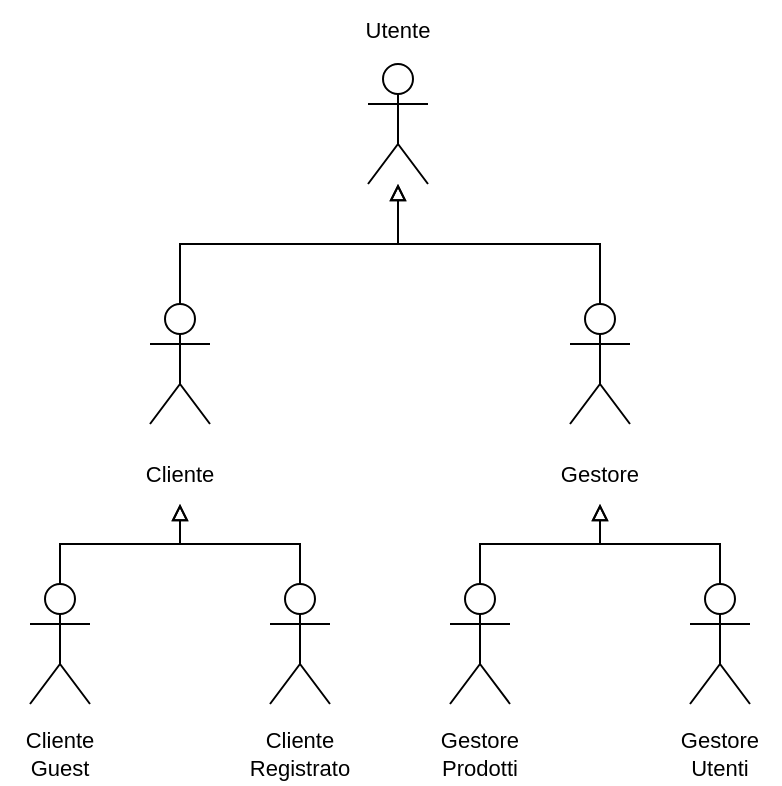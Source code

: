 <mxfile version="20.6.2" type="device"><diagram id="7bdWMwEeSkAwvYi8NZTL" name="Pagina-1"><mxGraphModel dx="813" dy="477" grid="1" gridSize="10" guides="1" tooltips="1" connect="1" arrows="1" fold="1" page="1" pageScale="1" pageWidth="1654" pageHeight="1169" math="0" shadow="0"><root><mxCell id="0"/><mxCell id="1" parent="0"/><mxCell id="g0pJxegGFpkU-gxWg3Uo-45" value="" style="group" parent="1" vertex="1" connectable="0"><mxGeometry x="859" y="488" width="60" height="92" as="geometry"/></mxCell><mxCell id="g0pJxegGFpkU-gxWg3Uo-35" value="" style="shape=umlActor;verticalLabelPosition=bottom;verticalAlign=top;html=1;outlineConnect=0;" parent="g0pJxegGFpkU-gxWg3Uo-45" vertex="1"><mxGeometry x="15" y="32" width="30" height="60" as="geometry"/></mxCell><mxCell id="g0pJxegGFpkU-gxWg3Uo-41" value="Utente" style="text;html=1;strokeColor=none;fillColor=none;align=center;verticalAlign=middle;whiteSpace=wrap;rounded=0;fontSize=11;" parent="g0pJxegGFpkU-gxWg3Uo-45" vertex="1"><mxGeometry width="60" height="30" as="geometry"/></mxCell><mxCell id="g0pJxegGFpkU-gxWg3Uo-56" value="" style="group" parent="1" vertex="1" connectable="0"><mxGeometry x="750" y="640" width="60" height="100" as="geometry"/></mxCell><mxCell id="g0pJxegGFpkU-gxWg3Uo-54" value="" style="shape=umlActor;verticalLabelPosition=bottom;verticalAlign=top;html=1;outlineConnect=0;" parent="g0pJxegGFpkU-gxWg3Uo-56" vertex="1"><mxGeometry x="15" width="30" height="60" as="geometry"/></mxCell><mxCell id="g0pJxegGFpkU-gxWg3Uo-55" value="Cliente" style="text;html=1;strokeColor=none;fillColor=none;align=center;verticalAlign=middle;whiteSpace=wrap;rounded=0;fontSize=11;" parent="g0pJxegGFpkU-gxWg3Uo-56" vertex="1"><mxGeometry y="70" width="60" height="30" as="geometry"/></mxCell><mxCell id="g0pJxegGFpkU-gxWg3Uo-57" style="edgeStyle=orthogonalEdgeStyle;rounded=0;orthogonalLoop=1;jettySize=auto;html=1;exitX=0.5;exitY=0;exitDx=0;exitDy=0;exitPerimeter=0;fontSize=11;startArrow=none;startFill=0;endArrow=block;endFill=0;" parent="1" source="g0pJxegGFpkU-gxWg3Uo-54" target="g0pJxegGFpkU-gxWg3Uo-35" edge="1"><mxGeometry relative="1" as="geometry"/></mxCell><mxCell id="g0pJxegGFpkU-gxWg3Uo-58" value="" style="group" parent="1" vertex="1" connectable="0"><mxGeometry x="960" y="640" width="60" height="100" as="geometry"/></mxCell><mxCell id="g0pJxegGFpkU-gxWg3Uo-59" value="" style="shape=umlActor;verticalLabelPosition=bottom;verticalAlign=top;html=1;outlineConnect=0;" parent="g0pJxegGFpkU-gxWg3Uo-58" vertex="1"><mxGeometry x="15" width="30" height="60" as="geometry"/></mxCell><mxCell id="g0pJxegGFpkU-gxWg3Uo-60" value="Gestore" style="text;html=1;strokeColor=none;fillColor=none;align=center;verticalAlign=middle;whiteSpace=wrap;rounded=0;fontSize=11;" parent="g0pJxegGFpkU-gxWg3Uo-58" vertex="1"><mxGeometry y="70" width="60" height="30" as="geometry"/></mxCell><mxCell id="g0pJxegGFpkU-gxWg3Uo-61" style="edgeStyle=orthogonalEdgeStyle;rounded=0;orthogonalLoop=1;jettySize=auto;html=1;exitX=0.5;exitY=0;exitDx=0;exitDy=0;exitPerimeter=0;fontSize=11;startArrow=none;startFill=0;endArrow=block;endFill=0;" parent="1" source="g0pJxegGFpkU-gxWg3Uo-59" target="g0pJxegGFpkU-gxWg3Uo-35" edge="1"><mxGeometry relative="1" as="geometry"/></mxCell><mxCell id="g0pJxegGFpkU-gxWg3Uo-64" value="" style="group" parent="1" vertex="1" connectable="0"><mxGeometry x="690" y="780" width="60" height="100" as="geometry"/></mxCell><mxCell id="g0pJxegGFpkU-gxWg3Uo-65" value="" style="shape=umlActor;verticalLabelPosition=bottom;verticalAlign=top;html=1;outlineConnect=0;" parent="g0pJxegGFpkU-gxWg3Uo-64" vertex="1"><mxGeometry x="15" width="30" height="60" as="geometry"/></mxCell><mxCell id="g0pJxegGFpkU-gxWg3Uo-66" value="Cliente&lt;br&gt;Guest" style="text;html=1;strokeColor=none;fillColor=none;align=center;verticalAlign=middle;whiteSpace=wrap;rounded=0;fontSize=11;" parent="g0pJxegGFpkU-gxWg3Uo-64" vertex="1"><mxGeometry y="70" width="60" height="30" as="geometry"/></mxCell><mxCell id="g0pJxegGFpkU-gxWg3Uo-75" value="" style="group" parent="1" vertex="1" connectable="0"><mxGeometry x="900" y="780" width="60" height="100" as="geometry"/></mxCell><mxCell id="g0pJxegGFpkU-gxWg3Uo-76" value="" style="shape=umlActor;verticalLabelPosition=bottom;verticalAlign=top;html=1;outlineConnect=0;" parent="g0pJxegGFpkU-gxWg3Uo-75" vertex="1"><mxGeometry x="15" width="30" height="60" as="geometry"/></mxCell><mxCell id="g0pJxegGFpkU-gxWg3Uo-77" value="Gestore&lt;br&gt;Prodotti" style="text;html=1;strokeColor=none;fillColor=none;align=center;verticalAlign=middle;whiteSpace=wrap;rounded=0;fontSize=11;" parent="g0pJxegGFpkU-gxWg3Uo-75" vertex="1"><mxGeometry y="70" width="60" height="30" as="geometry"/></mxCell><mxCell id="g0pJxegGFpkU-gxWg3Uo-78" value="" style="group" parent="1" vertex="1" connectable="0"><mxGeometry x="1020" y="780" width="60" height="100" as="geometry"/></mxCell><mxCell id="g0pJxegGFpkU-gxWg3Uo-79" value="" style="shape=umlActor;verticalLabelPosition=bottom;verticalAlign=top;html=1;outlineConnect=0;" parent="g0pJxegGFpkU-gxWg3Uo-78" vertex="1"><mxGeometry x="15" width="30" height="60" as="geometry"/></mxCell><mxCell id="g0pJxegGFpkU-gxWg3Uo-80" value="Gestore&lt;br&gt;Utenti" style="text;html=1;strokeColor=none;fillColor=none;align=center;verticalAlign=middle;whiteSpace=wrap;rounded=0;fontSize=11;" parent="g0pJxegGFpkU-gxWg3Uo-78" vertex="1"><mxGeometry y="70" width="60" height="30" as="geometry"/></mxCell><mxCell id="euIuhfvFmy0LvgYb8qEr-1" style="edgeStyle=orthogonalEdgeStyle;rounded=0;orthogonalLoop=1;jettySize=auto;html=1;exitX=0.5;exitY=0;exitDx=0;exitDy=0;exitPerimeter=0;endArrow=block;endFill=0;" edge="1" parent="1" source="g0pJxegGFpkU-gxWg3Uo-65" target="g0pJxegGFpkU-gxWg3Uo-55"><mxGeometry relative="1" as="geometry"/></mxCell><mxCell id="euIuhfvFmy0LvgYb8qEr-2" value="" style="group" vertex="1" connectable="0" parent="1"><mxGeometry x="810" y="780" width="60" height="100" as="geometry"/></mxCell><mxCell id="euIuhfvFmy0LvgYb8qEr-3" value="" style="shape=umlActor;verticalLabelPosition=bottom;verticalAlign=top;html=1;outlineConnect=0;" vertex="1" parent="euIuhfvFmy0LvgYb8qEr-2"><mxGeometry x="15" width="30" height="60" as="geometry"/></mxCell><mxCell id="euIuhfvFmy0LvgYb8qEr-4" value="Cliente&lt;br&gt;Registrato" style="text;html=1;strokeColor=none;fillColor=none;align=center;verticalAlign=middle;whiteSpace=wrap;rounded=0;fontSize=11;" vertex="1" parent="euIuhfvFmy0LvgYb8qEr-2"><mxGeometry y="70" width="60" height="30" as="geometry"/></mxCell><mxCell id="euIuhfvFmy0LvgYb8qEr-5" style="edgeStyle=orthogonalEdgeStyle;rounded=0;orthogonalLoop=1;jettySize=auto;html=1;exitX=0.5;exitY=0;exitDx=0;exitDy=0;exitPerimeter=0;entryX=0.5;entryY=1;entryDx=0;entryDy=0;endArrow=block;endFill=0;" edge="1" parent="1" source="euIuhfvFmy0LvgYb8qEr-3" target="g0pJxegGFpkU-gxWg3Uo-55"><mxGeometry relative="1" as="geometry"/></mxCell><mxCell id="euIuhfvFmy0LvgYb8qEr-6" style="edgeStyle=orthogonalEdgeStyle;rounded=0;orthogonalLoop=1;jettySize=auto;html=1;exitX=0.5;exitY=0;exitDx=0;exitDy=0;exitPerimeter=0;entryX=0.5;entryY=1;entryDx=0;entryDy=0;endArrow=block;endFill=0;" edge="1" parent="1" source="g0pJxegGFpkU-gxWg3Uo-79" target="g0pJxegGFpkU-gxWg3Uo-60"><mxGeometry relative="1" as="geometry"/></mxCell><mxCell id="euIuhfvFmy0LvgYb8qEr-7" style="edgeStyle=orthogonalEdgeStyle;rounded=0;orthogonalLoop=1;jettySize=auto;html=1;exitX=0.5;exitY=0;exitDx=0;exitDy=0;exitPerimeter=0;entryX=0.5;entryY=1;entryDx=0;entryDy=0;endArrow=block;endFill=0;" edge="1" parent="1" source="g0pJxegGFpkU-gxWg3Uo-76" target="g0pJxegGFpkU-gxWg3Uo-60"><mxGeometry relative="1" as="geometry"/></mxCell></root></mxGraphModel></diagram></mxfile>